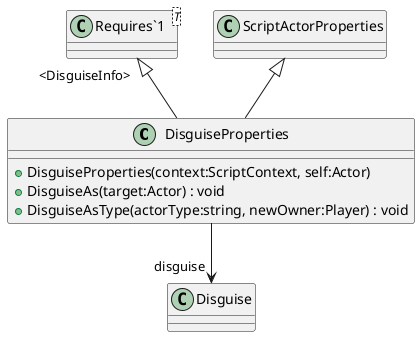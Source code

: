 @startuml
class DisguiseProperties {
    + DisguiseProperties(context:ScriptContext, self:Actor)
    + DisguiseAs(target:Actor) : void
    + DisguiseAsType(actorType:string, newOwner:Player) : void
}
class "Requires`1"<T> {
}
ScriptActorProperties <|-- DisguiseProperties
"Requires`1" "<DisguiseInfo>" <|-- DisguiseProperties
DisguiseProperties --> "disguise" Disguise
@enduml
